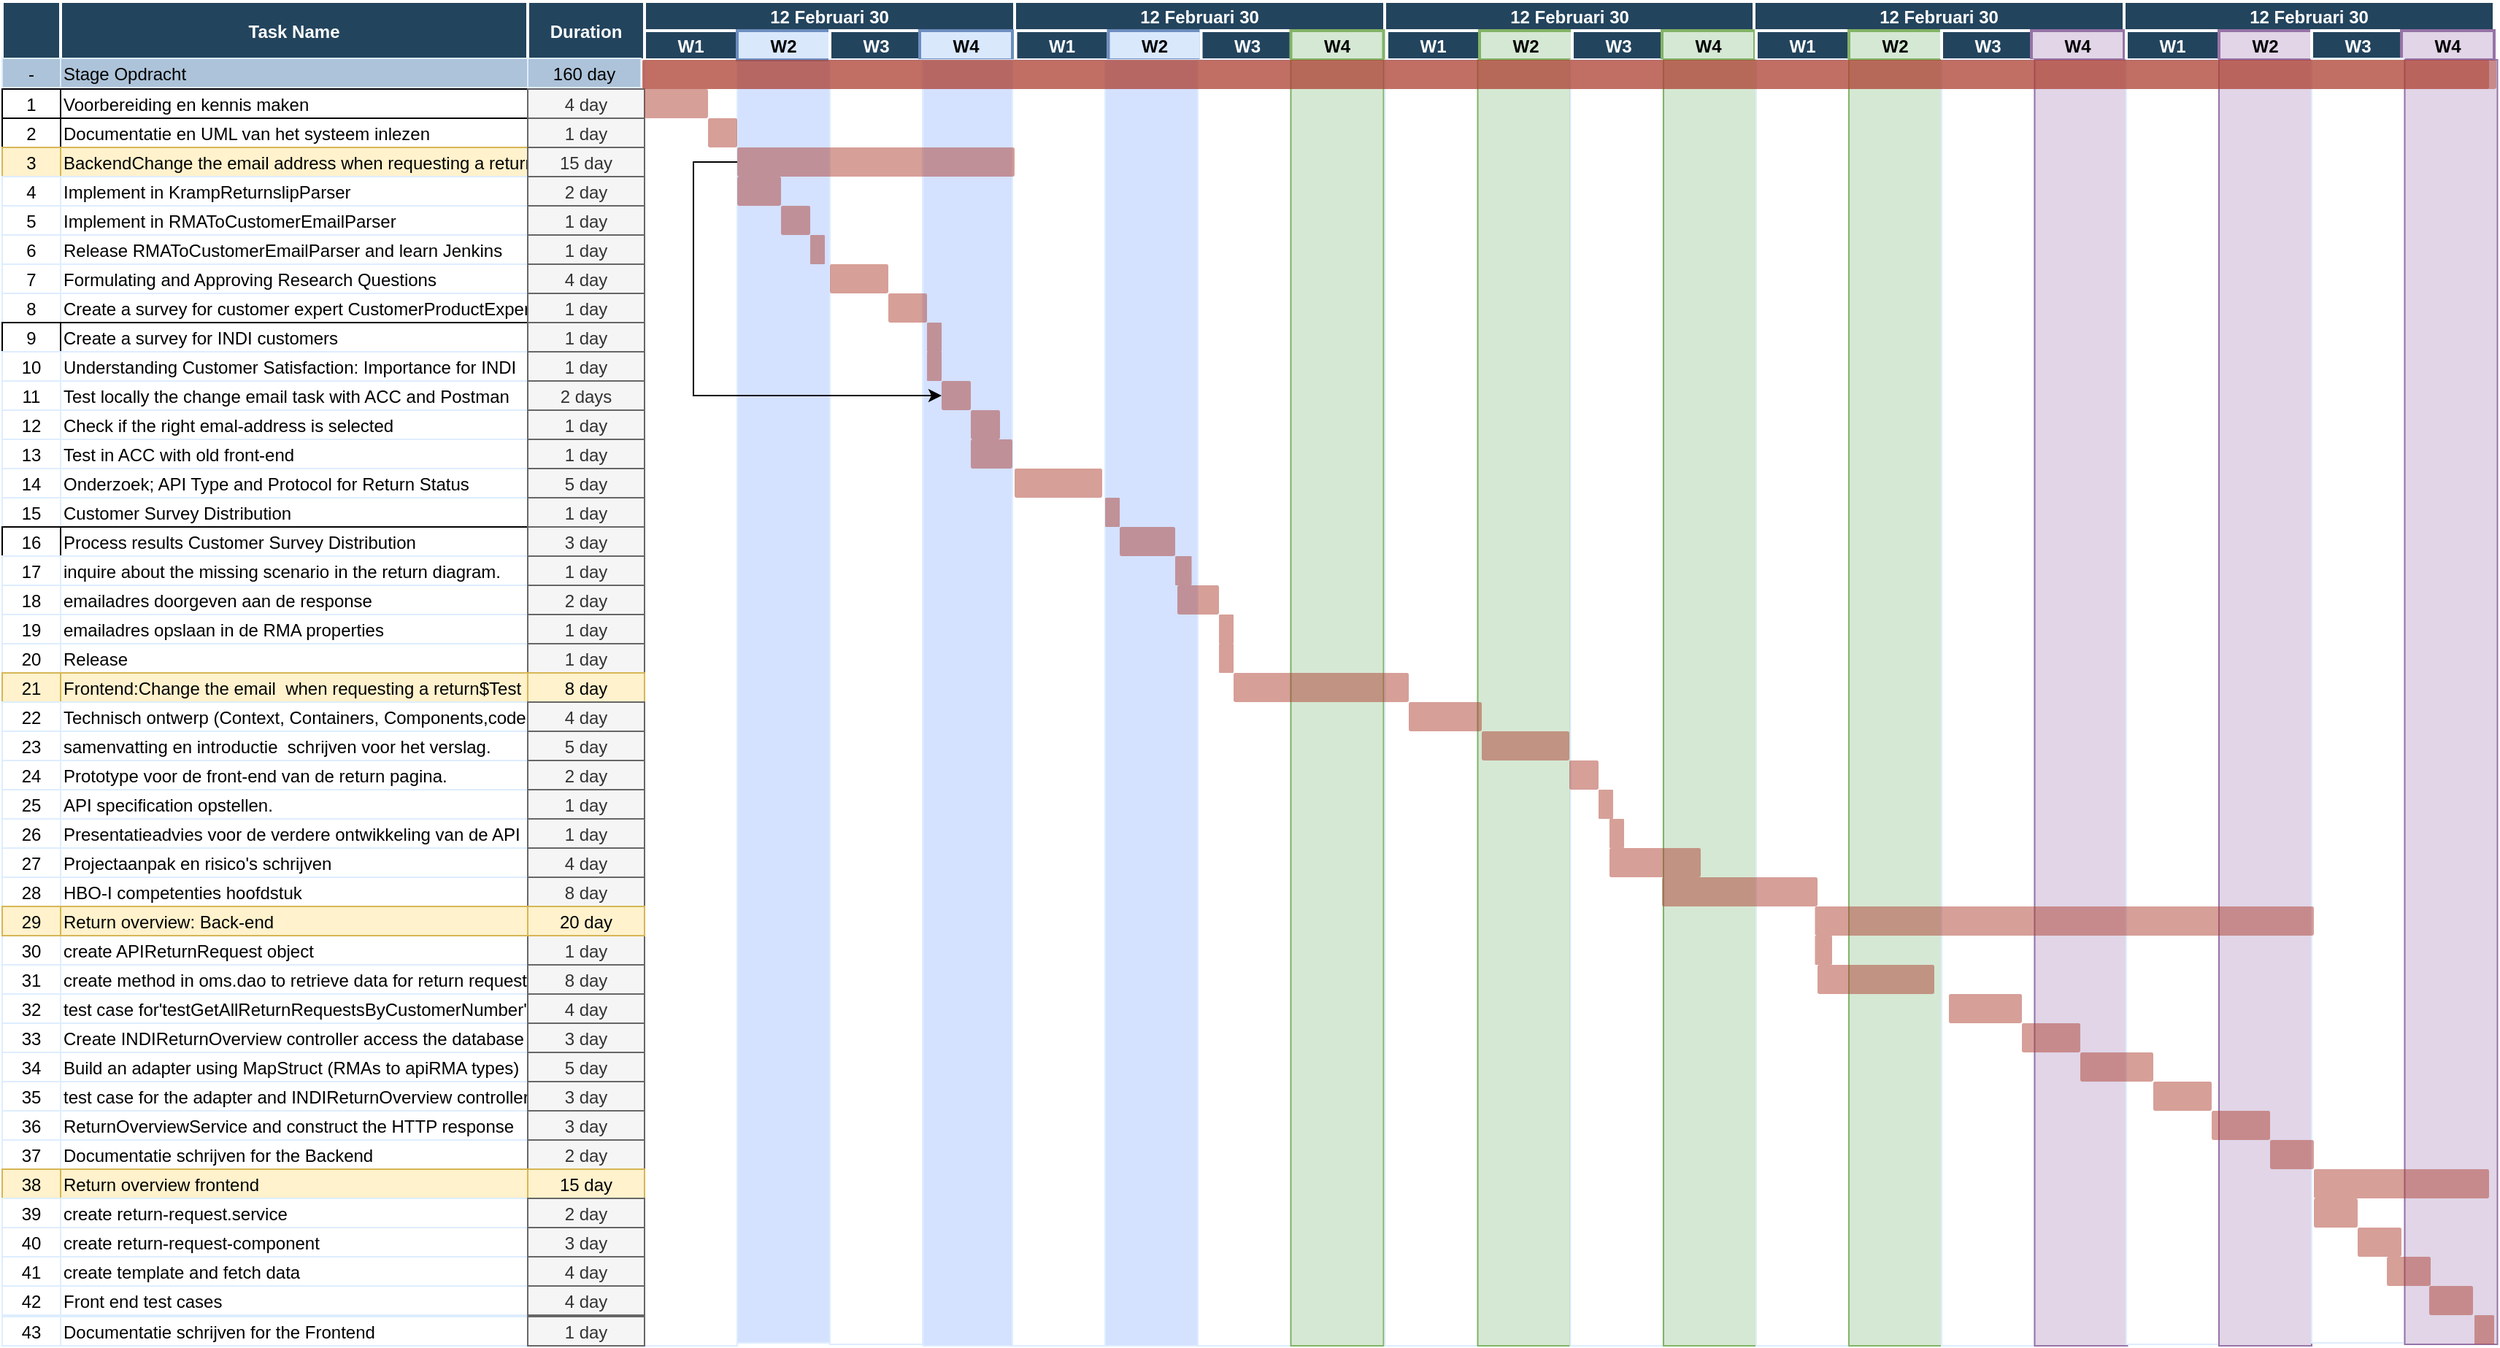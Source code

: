 <mxfile version="24.4.4" type="device">
  <diagram name="Page-1" id="8378b5f6-a2b2-b727-a746-972ab9d02e00">
    <mxGraphModel dx="1796" dy="735" grid="1" gridSize="10" guides="1" tooltips="1" connect="0" arrows="1" fold="1" page="1" pageScale="1.5" pageWidth="1169" pageHeight="827" background="none" math="0" shadow="0">
      <root>
        <mxCell id="0" />
        <mxCell id="1" parent="0" />
        <mxCell id="263" value="" style="shape=mxgraph.flowchart.process;fillColor=#AE4132;strokeColor=none;strokeWidth=2;opacity=50" parent="1" vertex="1">
          <mxGeometry x="546.5" y="420.0" width="80.0" height="20.0" as="geometry" />
        </mxCell>
        <mxCell id="wMrZU7lujdOBKqqqOWv5-326" value="" style="strokeColor=#DEEDFF" parent="1" vertex="1">
          <mxGeometry x="546.5" y="400" width="63.5" height="881" as="geometry" />
        </mxCell>
        <mxCell id="wMrZU7lujdOBKqqqOWv5-327" value="" style="strokeColor=#DEEDFF;fillColor=#D4E1FF" parent="1" vertex="1">
          <mxGeometry x="610" y="400" width="63.5" height="879" as="geometry" />
        </mxCell>
        <mxCell id="wMrZU7lujdOBKqqqOWv5-467" value="1" style="" parent="1" vertex="1">
          <mxGeometry x="106.5" y="420" width="40" height="20" as="geometry" />
        </mxCell>
        <mxCell id="wMrZU7lujdOBKqqqOWv5-468" value="Voorbereiding en kennis maken" style="align=left;" parent="1" vertex="1">
          <mxGeometry x="146.5" y="420" width="320" height="20" as="geometry" />
        </mxCell>
        <mxCell id="wMrZU7lujdOBKqqqOWv5-469" value="4 day" style="strokeColor=#666666;fillColor=#f5f5f5;fontColor=#333333;" parent="1" vertex="1">
          <mxGeometry x="466.5" y="420" width="80.0" height="20" as="geometry" />
        </mxCell>
        <mxCell id="wMrZU7lujdOBKqqqOWv5-470" value="2" style="" parent="1" vertex="1">
          <mxGeometry x="106.5" y="440.0" width="40" height="20" as="geometry" />
        </mxCell>
        <mxCell id="wMrZU7lujdOBKqqqOWv5-471" value="Documentatie en UML van het systeem inlezen" style="align=left;" parent="1" vertex="1">
          <mxGeometry x="146.5" y="440.0" width="320.0" height="20" as="geometry" />
        </mxCell>
        <mxCell id="wMrZU7lujdOBKqqqOWv5-472" value="1 day" style="fillColor=#f5f5f5;strokeColor=#666666;fontColor=#333333;" parent="1" vertex="1">
          <mxGeometry x="466.5" y="440.0" width="80.0" height="20" as="geometry" />
        </mxCell>
        <mxCell id="wMrZU7lujdOBKqqqOWv5-473" value="3" style="strokeColor=#d6b656;fillColor=#fff2cc;" parent="1" vertex="1">
          <mxGeometry x="106.5" y="460.0" width="40" height="20" as="geometry" />
        </mxCell>
        <mxCell id="wMrZU7lujdOBKqqqOWv5-474" value="BackendChange the email address when requesting a return" style="align=left;strokeColor=#d6b656;fillColor=#fff2cc;" parent="1" vertex="1">
          <mxGeometry x="146.5" y="460.0" width="320.0" height="20.0" as="geometry" />
        </mxCell>
        <mxCell id="wMrZU7lujdOBKqqqOWv5-475" value="15 day" style="strokeColor=#666666;fillColor=#f5f5f5;fontColor=#333333;" parent="1" vertex="1">
          <mxGeometry x="466.5" y="460.0" width="80.0" height="20" as="geometry" />
        </mxCell>
        <mxCell id="wMrZU7lujdOBKqqqOWv5-476" value="4" style="strokeColor=#DEEDFF" parent="1" vertex="1">
          <mxGeometry x="106.5" y="480.0" width="40" height="20" as="geometry" />
        </mxCell>
        <mxCell id="wMrZU7lujdOBKqqqOWv5-477" value="Implement in KrampReturnslipParser" style="align=left;strokeColor=#DEEDFF" parent="1" vertex="1">
          <mxGeometry x="146.5" y="480.0" width="320" height="20" as="geometry" />
        </mxCell>
        <mxCell id="wMrZU7lujdOBKqqqOWv5-478" value="2 day" style="strokeColor=#666666;fillColor=#f5f5f5;fontColor=#333333;" parent="1" vertex="1">
          <mxGeometry x="466.5" y="480.0" width="80.0" height="20" as="geometry" />
        </mxCell>
        <mxCell id="wMrZU7lujdOBKqqqOWv5-479" value="5" style="strokeColor=#DEEDFF" parent="1" vertex="1">
          <mxGeometry x="106.5" y="500.0" width="40" height="20" as="geometry" />
        </mxCell>
        <mxCell id="wMrZU7lujdOBKqqqOWv5-480" value="Implement in RMAToCustomerEmailParser" style="align=left;strokeColor=#DEEDFF" parent="1" vertex="1">
          <mxGeometry x="146.5" y="500.0" width="320.0" height="20" as="geometry" />
        </mxCell>
        <mxCell id="wMrZU7lujdOBKqqqOWv5-481" value="1 day" style="strokeColor=#666666;fillColor=#f5f5f5;fontColor=#333333;" parent="1" vertex="1">
          <mxGeometry x="466.5" y="500.0" width="80.0" height="20" as="geometry" />
        </mxCell>
        <mxCell id="wMrZU7lujdOBKqqqOWv5-482" value="6" style="strokeColor=#DEEDFF" parent="1" vertex="1">
          <mxGeometry x="106.5" y="520.0" width="40" height="20" as="geometry" />
        </mxCell>
        <mxCell id="wMrZU7lujdOBKqqqOWv5-483" value="Release RMAToCustomerEmailParser and learn Jenkins " style="align=left;strokeColor=#DEEDFF" parent="1" vertex="1">
          <mxGeometry x="146.5" y="520.0" width="320.0" height="20" as="geometry" />
        </mxCell>
        <mxCell id="wMrZU7lujdOBKqqqOWv5-484" value="1 day" style="strokeColor=#666666;fillColor=#f5f5f5;fontColor=#333333;" parent="1" vertex="1">
          <mxGeometry x="466.5" y="520.0" width="80.0" height="20" as="geometry" />
        </mxCell>
        <mxCell id="wMrZU7lujdOBKqqqOWv5-485" value="7" style="strokeColor=#DEEDFF" parent="1" vertex="1">
          <mxGeometry x="106.5" y="540.0" width="40" height="20" as="geometry" />
        </mxCell>
        <mxCell id="wMrZU7lujdOBKqqqOWv5-486" value="Formulating and Approving Research Questions" style="align=left;strokeColor=#DEEDFF" parent="1" vertex="1">
          <mxGeometry x="146.5" y="540.0" width="320.0" height="20" as="geometry" />
        </mxCell>
        <mxCell id="wMrZU7lujdOBKqqqOWv5-487" value="4 day" style="strokeColor=#666666;fillColor=#f5f5f5;fontColor=#333333;" parent="1" vertex="1">
          <mxGeometry x="466.5" y="540.0" width="80.0" height="20" as="geometry" />
        </mxCell>
        <mxCell id="wMrZU7lujdOBKqqqOWv5-488" value="8" style="strokeColor=#DEEDFF" parent="1" vertex="1">
          <mxGeometry x="106.5" y="560.0" width="40" height="20" as="geometry" />
        </mxCell>
        <mxCell id="wMrZU7lujdOBKqqqOWv5-489" value="Create a survey for customer expert CustomerProductExpert" style="align=left;strokeColor=#DEEDFF" parent="1" vertex="1">
          <mxGeometry x="146.5" y="560.0" width="320.0" height="20" as="geometry" />
        </mxCell>
        <mxCell id="wMrZU7lujdOBKqqqOWv5-490" value="1 day" style="strokeColor=#666666;fillColor=#f5f5f5;fontColor=#333333;" parent="1" vertex="1">
          <mxGeometry x="466.5" y="560.0" width="80.0" height="20" as="geometry" />
        </mxCell>
        <mxCell id="wMrZU7lujdOBKqqqOWv5-491" value="9" style="" parent="1" vertex="1">
          <mxGeometry x="106.5" y="580.0" width="40" height="20" as="geometry" />
        </mxCell>
        <mxCell id="wMrZU7lujdOBKqqqOWv5-492" value="Create a survey for INDI customers " style="align=left;" parent="1" vertex="1">
          <mxGeometry x="146.5" y="580.0" width="320.0" height="20.0" as="geometry" />
        </mxCell>
        <mxCell id="wMrZU7lujdOBKqqqOWv5-493" value="1 day" style="strokeColor=#666666;fillColor=#f5f5f5;fontColor=#333333;" parent="1" vertex="1">
          <mxGeometry x="466.5" y="580" width="80" height="20" as="geometry" />
        </mxCell>
        <mxCell id="wMrZU7lujdOBKqqqOWv5-494" value="10" style="strokeColor=#DEEDFF" parent="1" vertex="1">
          <mxGeometry x="106.5" y="600.0" width="40" height="20" as="geometry" />
        </mxCell>
        <mxCell id="wMrZU7lujdOBKqqqOWv5-495" value="Understanding Customer Satisfaction: Importance for INDI" style="align=left;strokeColor=#DEEDFF" parent="1" vertex="1">
          <mxGeometry x="146.5" y="600.0" width="320.0" height="20" as="geometry" />
        </mxCell>
        <mxCell id="wMrZU7lujdOBKqqqOWv5-496" value="1 day" style="strokeColor=#666666;fillColor=#f5f5f5;fontColor=#333333;" parent="1" vertex="1">
          <mxGeometry x="466.5" y="600.0" width="80.0" height="20" as="geometry" />
        </mxCell>
        <mxCell id="wMrZU7lujdOBKqqqOWv5-497" value="11" style="strokeColor=#DEEDFF" parent="1" vertex="1">
          <mxGeometry x="106.5" y="620.0" width="40" height="20" as="geometry" />
        </mxCell>
        <mxCell id="wMrZU7lujdOBKqqqOWv5-498" value="Test locally the change email task with ACC and Postman " style="align=left;strokeColor=#DEEDFF" parent="1" vertex="1">
          <mxGeometry x="146.5" y="620.0" width="320.0" height="20" as="geometry" />
        </mxCell>
        <mxCell id="wMrZU7lujdOBKqqqOWv5-499" value="2 days" style="strokeColor=#666666;fillColor=#f5f5f5;fontColor=#333333;" parent="1" vertex="1">
          <mxGeometry x="466.5" y="620.0" width="80.0" height="20" as="geometry" />
        </mxCell>
        <mxCell id="wMrZU7lujdOBKqqqOWv5-500" value="12" style="strokeColor=#DEEDFF" parent="1" vertex="1">
          <mxGeometry x="106.5" y="640.0" width="40" height="20" as="geometry" />
        </mxCell>
        <mxCell id="wMrZU7lujdOBKqqqOWv5-501" value="Check if the right emal-address is selected" style="align=left;strokeColor=#DEEDFF" parent="1" vertex="1">
          <mxGeometry x="146.5" y="640.0" width="320" height="20" as="geometry" />
        </mxCell>
        <mxCell id="wMrZU7lujdOBKqqqOWv5-502" value="1 day" style="strokeColor=#666666;fillColor=#f5f5f5;fontColor=#333333;" parent="1" vertex="1">
          <mxGeometry x="466.5" y="640.0" width="80.0" height="20" as="geometry" />
        </mxCell>
        <mxCell id="wMrZU7lujdOBKqqqOWv5-503" value="13" style="strokeColor=#DEEDFF" parent="1" vertex="1">
          <mxGeometry x="106.5" y="660.0" width="40" height="20" as="geometry" />
        </mxCell>
        <mxCell id="wMrZU7lujdOBKqqqOWv5-504" value="Test in ACC with old front-end" style="align=left;strokeColor=#DEEDFF" parent="1" vertex="1">
          <mxGeometry x="146.5" y="660.0" width="320" height="20" as="geometry" />
        </mxCell>
        <mxCell id="wMrZU7lujdOBKqqqOWv5-505" value="1 day" style="strokeColor=#666666;fillColor=#f5f5f5;fontColor=#333333;" parent="1" vertex="1">
          <mxGeometry x="466.5" y="660.0" width="80.0" height="20" as="geometry" />
        </mxCell>
        <mxCell id="wMrZU7lujdOBKqqqOWv5-506" value="14" style="strokeColor=#DEEDFF" parent="1" vertex="1">
          <mxGeometry x="106.5" y="680.0" width="40" height="20" as="geometry" />
        </mxCell>
        <mxCell id="wMrZU7lujdOBKqqqOWv5-507" value="Onderzoek; API Type and Protocol for Return Status " style="align=left;strokeColor=#DEEDFF" parent="1" vertex="1">
          <mxGeometry x="146.5" y="680.0" width="320.0" height="20" as="geometry" />
        </mxCell>
        <mxCell id="wMrZU7lujdOBKqqqOWv5-508" value="5 day" style="strokeColor=#666666;fillColor=#f5f5f5;fontColor=#333333;" parent="1" vertex="1">
          <mxGeometry x="466.5" y="680.0" width="80.0" height="20" as="geometry" />
        </mxCell>
        <mxCell id="wMrZU7lujdOBKqqqOWv5-509" value="15" style="strokeColor=#DEEDFF;fillColor=#FFFFFF" parent="1" vertex="1">
          <mxGeometry x="106.5" y="700.0" width="40" height="20" as="geometry" />
        </mxCell>
        <mxCell id="wMrZU7lujdOBKqqqOWv5-510" value="Customer Survey Distribution" style="align=left;strokeColor=#DEEDFF;fillColor=#FFFFFF" parent="1" vertex="1">
          <mxGeometry x="146.5" y="700.0" width="320.0" height="20" as="geometry" />
        </mxCell>
        <mxCell id="wMrZU7lujdOBKqqqOWv5-511" value="1 day" style="strokeColor=#666666;fillColor=#f5f5f5;fontColor=#333333;" parent="1" vertex="1">
          <mxGeometry x="466.5" y="700.0" width="80.0" height="20" as="geometry" />
        </mxCell>
        <mxCell id="wMrZU7lujdOBKqqqOWv5-512" value="16" style="" parent="1" vertex="1">
          <mxGeometry x="106.5" y="720.0" width="40" height="20" as="geometry" />
        </mxCell>
        <mxCell id="wMrZU7lujdOBKqqqOWv5-513" value="Process results Customer Survey Distribution" style="align=left;" parent="1" vertex="1">
          <mxGeometry x="146.5" y="720.0" width="320.0" height="20" as="geometry" />
        </mxCell>
        <mxCell id="wMrZU7lujdOBKqqqOWv5-514" value="3 day" style="strokeColor=#666666;fillColor=#f5f5f5;fontColor=#333333;" parent="1" vertex="1">
          <mxGeometry x="466.5" y="720.0" width="80.0" height="20" as="geometry" />
        </mxCell>
        <mxCell id="wMrZU7lujdOBKqqqOWv5-515" value="17" style="strokeColor=#DEEDFF" parent="1" vertex="1">
          <mxGeometry x="106.5" y="740.0" width="40" height="20" as="geometry" />
        </mxCell>
        <mxCell id="wMrZU7lujdOBKqqqOWv5-516" value="inquire about the missing scenario in the return diagram." style="align=left;strokeColor=#DEEDFF" parent="1" vertex="1">
          <mxGeometry x="146.5" y="740.0" width="320.0" height="20" as="geometry" />
        </mxCell>
        <mxCell id="wMrZU7lujdOBKqqqOWv5-517" value="1 day" style="strokeColor=#666666;fillColor=#f5f5f5;fontColor=#333333;" parent="1" vertex="1">
          <mxGeometry x="466.5" y="740.0" width="80.0" height="20" as="geometry" />
        </mxCell>
        <mxCell id="wMrZU7lujdOBKqqqOWv5-518" value="18" style="strokeColor=#DEEDFF" parent="1" vertex="1">
          <mxGeometry x="106.5" y="760.0" width="40" height="20" as="geometry" />
        </mxCell>
        <mxCell id="wMrZU7lujdOBKqqqOWv5-519" value="emailadres doorgeven aan de response" style="align=left;strokeColor=#DEEDFF" parent="1" vertex="1">
          <mxGeometry x="146.5" y="760.0" width="320.0" height="20" as="geometry" />
        </mxCell>
        <mxCell id="wMrZU7lujdOBKqqqOWv5-520" value="2 day" style="strokeColor=#666666;fillColor=#f5f5f5;fontColor=#333333;" parent="1" vertex="1">
          <mxGeometry x="466.5" y="760.0" width="80.0" height="20" as="geometry" />
        </mxCell>
        <mxCell id="wMrZU7lujdOBKqqqOWv5-521" value="19" style="strokeColor=#DEEDFF" parent="1" vertex="1">
          <mxGeometry x="106.5" y="780.0" width="40" height="20" as="geometry" />
        </mxCell>
        <mxCell id="wMrZU7lujdOBKqqqOWv5-522" value="emailadres opslaan in de RMA properties" style="align=left;strokeColor=#DEEDFF" parent="1" vertex="1">
          <mxGeometry x="146.5" y="780.0" width="320.0" height="20" as="geometry" />
        </mxCell>
        <mxCell id="wMrZU7lujdOBKqqqOWv5-523" value="1 day" style="strokeColor=#666666;fillColor=#f5f5f5;fontColor=#333333;" parent="1" vertex="1">
          <mxGeometry x="466.5" y="780.0" width="80.0" height="20" as="geometry" />
        </mxCell>
        <mxCell id="wMrZU7lujdOBKqqqOWv5-524" value="20" style="strokeColor=#DEEDFF" parent="1" vertex="1">
          <mxGeometry x="106.5" y="800.0" width="40" height="20" as="geometry" />
        </mxCell>
        <mxCell id="wMrZU7lujdOBKqqqOWv5-525" value="Release" style="align=left;strokeColor=#DEEDFF" parent="1" vertex="1">
          <mxGeometry x="146.5" y="800.0" width="320.0" height="20" as="geometry" />
        </mxCell>
        <mxCell id="wMrZU7lujdOBKqqqOWv5-526" value="1 day" style="strokeColor=#666666;fillColor=#f5f5f5;fontColor=#333333;" parent="1" vertex="1">
          <mxGeometry x="466.5" y="800.0" width="80.0" height="20" as="geometry" />
        </mxCell>
        <mxCell id="wMrZU7lujdOBKqqqOWv5-527" value="21" style="strokeColor=#d6b656;fillColor=#fff2cc;" parent="1" vertex="1">
          <mxGeometry x="106.5" y="820.0" width="40" height="20" as="geometry" />
        </mxCell>
        <mxCell id="wMrZU7lujdOBKqqqOWv5-528" value="Frontend:Change the email  when requesting a return$Test" style="align=left;strokeColor=#d6b656;fillColor=#fff2cc;" parent="1" vertex="1">
          <mxGeometry x="146.5" y="820.0" width="320.0" height="20" as="geometry" />
        </mxCell>
        <mxCell id="wMrZU7lujdOBKqqqOWv5-529" value="8 day" style="strokeColor=#d6b656;fillColor=#fff2cc;" parent="1" vertex="1">
          <mxGeometry x="466.5" y="820.0" width="80.0" height="20" as="geometry" />
        </mxCell>
        <mxCell id="wMrZU7lujdOBKqqqOWv5-530" value="22" style="strokeColor=#DEEDFF" parent="1" vertex="1">
          <mxGeometry x="106.5" y="840.0" width="40" height="20" as="geometry" />
        </mxCell>
        <mxCell id="wMrZU7lujdOBKqqqOWv5-531" value="Technisch ontwerp (Context, Containers, Components,code" style="align=left;strokeColor=#DEEDFF" parent="1" vertex="1">
          <mxGeometry x="146.5" y="840.0" width="320.0" height="20" as="geometry" />
        </mxCell>
        <mxCell id="wMrZU7lujdOBKqqqOWv5-532" value="4 day" style="strokeColor=#666666;fillColor=#f5f5f5;fontColor=#333333;" parent="1" vertex="1">
          <mxGeometry x="466.5" y="840.0" width="80.0" height="20" as="geometry" />
        </mxCell>
        <mxCell id="wMrZU7lujdOBKqqqOWv5-533" value="23" style="strokeColor=#DEEDFF" parent="1" vertex="1">
          <mxGeometry x="106.5" y="860.0" width="40" height="20" as="geometry" />
        </mxCell>
        <mxCell id="wMrZU7lujdOBKqqqOWv5-534" value="samenvatting en introductie  schrijven voor het verslag." style="align=left;strokeColor=#DEEDFF" parent="1" vertex="1">
          <mxGeometry x="146.5" y="860.0" width="320.0" height="20" as="geometry" />
        </mxCell>
        <mxCell id="wMrZU7lujdOBKqqqOWv5-535" value="5 day" style="strokeColor=#666666;fillColor=#f5f5f5;fontColor=#333333;" parent="1" vertex="1">
          <mxGeometry x="466.5" y="860.0" width="80.0" height="20" as="geometry" />
        </mxCell>
        <mxCell id="wMrZU7lujdOBKqqqOWv5-537" value="24" style="strokeColor=#DEEDFF" parent="1" vertex="1">
          <mxGeometry x="106.5" y="880.0" width="40" height="20" as="geometry" />
        </mxCell>
        <mxCell id="wMrZU7lujdOBKqqqOWv5-538" value="Prototype voor de front-end van de return pagina." style="align=left;strokeColor=#DEEDFF" parent="1" vertex="1">
          <mxGeometry x="146.5" y="880.0" width="320.0" height="20" as="geometry" />
        </mxCell>
        <mxCell id="wMrZU7lujdOBKqqqOWv5-539" value="2 day" style="strokeColor=#666666;fillColor=#f5f5f5;fontColor=#333333;" parent="1" vertex="1">
          <mxGeometry x="466.5" y="880.0" width="80.0" height="20" as="geometry" />
        </mxCell>
        <mxCell id="wMrZU7lujdOBKqqqOWv5-541" value="25" style="strokeColor=#DEEDFF" parent="1" vertex="1">
          <mxGeometry x="106.5" y="900.0" width="40" height="20" as="geometry" />
        </mxCell>
        <mxCell id="wMrZU7lujdOBKqqqOWv5-542" value="API specification opstellen." style="align=left;strokeColor=#DEEDFF" parent="1" vertex="1">
          <mxGeometry x="146.5" y="900.0" width="320.0" height="20" as="geometry" />
        </mxCell>
        <mxCell id="wMrZU7lujdOBKqqqOWv5-543" value="1 day" style="strokeColor=#666666;fillColor=#f5f5f5;fontColor=#333333;" parent="1" vertex="1">
          <mxGeometry x="466.5" y="900.0" width="80.0" height="20" as="geometry" />
        </mxCell>
        <mxCell id="wMrZU7lujdOBKqqqOWv5-545" value="26" style="strokeColor=#DEEDFF" parent="1" vertex="1">
          <mxGeometry x="106.5" y="920.0" width="40" height="20" as="geometry" />
        </mxCell>
        <mxCell id="wMrZU7lujdOBKqqqOWv5-546" value="Presentatieadvies voor de verdere ontwikkeling van de API" style="align=left;strokeColor=#DEEDFF" parent="1" vertex="1">
          <mxGeometry x="146.5" y="920.0" width="320.0" height="20" as="geometry" />
        </mxCell>
        <mxCell id="wMrZU7lujdOBKqqqOWv5-547" value="1 day" style="strokeColor=#666666;fillColor=#f5f5f5;fontColor=#333333;" parent="1" vertex="1">
          <mxGeometry x="466.5" y="920.0" width="80.0" height="20" as="geometry" />
        </mxCell>
        <mxCell id="wMrZU7lujdOBKqqqOWv5-549" value="Task Name" style="fillColor=#23445D;strokeColor=#FFFFFF;strokeWidth=2;fontColor=#FFFFFF;fontStyle=1" parent="1" vertex="1">
          <mxGeometry x="146.5" y="360" width="320" height="40" as="geometry" />
        </mxCell>
        <mxCell id="wMrZU7lujdOBKqqqOWv5-550" value="" style="fillColor=#23445D;strokeColor=#FFFFFF;strokeWidth=2;fontColor=#FFFFFF;fontStyle=1" parent="1" vertex="1">
          <mxGeometry x="106.5" y="360" width="40" height="40" as="geometry" />
        </mxCell>
        <mxCell id="wMrZU7lujdOBKqqqOWv5-551" value="Duration" style="fillColor=#23445D;strokeColor=#FFFFFF;strokeWidth=2;fontColor=#FFFFFF;fontStyle=1" parent="1" vertex="1">
          <mxGeometry x="466.5" y="360.0" width="80.0" height="40.0" as="geometry" />
        </mxCell>
        <mxCell id="wMrZU7lujdOBKqqqOWv5-553" value="" style="shape=mxgraph.flowchart.process;fillColor=#AE4132;strokeColor=none;strokeWidth=2;opacity=50" parent="1" vertex="1">
          <mxGeometry x="546.5" y="420" width="43.5" height="20" as="geometry" />
        </mxCell>
        <mxCell id="wMrZU7lujdOBKqqqOWv5-554" value="12 Februari 30" style="fillColor=#23445D;strokeColor=#FFFFFF;strokeWidth=2;fontColor=#FFFFFF;fontStyle=1" parent="1" vertex="1">
          <mxGeometry x="546.5" y="360" width="253.5" height="20" as="geometry" />
        </mxCell>
        <mxCell id="wMrZU7lujdOBKqqqOWv5-555" value="12 Februari 30" style="fillColor=#23445D;strokeColor=#FFFFFF;strokeWidth=2;fontColor=#FFFFFF;fontStyle=1" parent="1" vertex="1">
          <mxGeometry x="800" y="360" width="253.5" height="20" as="geometry" />
        </mxCell>
        <mxCell id="wMrZU7lujdOBKqqqOWv5-556" value="12 Februari 30" style="fillColor=#23445D;strokeColor=#FFFFFF;strokeWidth=2;fontColor=#FFFFFF;fontStyle=1" parent="1" vertex="1">
          <mxGeometry x="1053.5" y="360" width="253.5" height="20" as="geometry" />
        </mxCell>
        <mxCell id="wMrZU7lujdOBKqqqOWv5-557" value="12 Februari 30" style="fillColor=#23445D;strokeColor=#FFFFFF;strokeWidth=2;fontColor=#FFFFFF;fontStyle=1" parent="1" vertex="1">
          <mxGeometry x="1306.5" y="360" width="253.5" height="20" as="geometry" />
        </mxCell>
        <mxCell id="wMrZU7lujdOBKqqqOWv5-558" value="12 Februari 30" style="fillColor=#23445D;strokeColor=#FFFFFF;strokeWidth=2;fontColor=#FFFFFF;fontStyle=1" parent="1" vertex="1">
          <mxGeometry x="1560" y="360" width="253.5" height="20" as="geometry" />
        </mxCell>
        <mxCell id="wMrZU7lujdOBKqqqOWv5-559" value="W1" style="fillColor=#23445D;strokeColor=#FFFFFF;strokeWidth=2;fontColor=#FFFFFF;fontStyle=1" parent="1" vertex="1">
          <mxGeometry x="546.5" y="380" width="63.5" height="20" as="geometry" />
        </mxCell>
        <mxCell id="wMrZU7lujdOBKqqqOWv5-560" value="W2" style="fillColor=#dae8fc;strokeColor=#6c8ebf;strokeWidth=2;fontStyle=1" parent="1" vertex="1">
          <mxGeometry x="610" y="380" width="63.5" height="20" as="geometry" />
        </mxCell>
        <mxCell id="wMrZU7lujdOBKqqqOWv5-561" value="W3" style="fillColor=#23445D;strokeColor=#FFFFFF;strokeWidth=2;fontColor=#FFFFFF;fontStyle=1" parent="1" vertex="1">
          <mxGeometry x="673.5" y="380" width="63.5" height="20" as="geometry" />
        </mxCell>
        <mxCell id="wMrZU7lujdOBKqqqOWv5-562" value="W4" style="fillColor=#dae8fc;strokeColor=#6c8ebf;strokeWidth=2;fontStyle=1" parent="1" vertex="1">
          <mxGeometry x="735" y="380" width="63.5" height="20" as="geometry" />
        </mxCell>
        <mxCell id="wMrZU7lujdOBKqqqOWv5-563" value="W1" style="fillColor=#23445D;strokeColor=#FFFFFF;strokeWidth=2;fontColor=#FFFFFF;fontStyle=1" parent="1" vertex="1">
          <mxGeometry x="800.75" y="380" width="63.5" height="20" as="geometry" />
        </mxCell>
        <mxCell id="wMrZU7lujdOBKqqqOWv5-564" value="W2" style="fillColor=#dae8fc;strokeColor=#6c8ebf;strokeWidth=2;fontStyle=1" parent="1" vertex="1">
          <mxGeometry x="864.25" y="380" width="63.5" height="20" as="geometry" />
        </mxCell>
        <mxCell id="wMrZU7lujdOBKqqqOWv5-565" value="W3" style="fillColor=#23445D;strokeColor=#FFFFFF;strokeWidth=2;fontColor=#FFFFFF;fontStyle=1" parent="1" vertex="1">
          <mxGeometry x="927.75" y="380" width="63.5" height="20" as="geometry" />
        </mxCell>
        <mxCell id="wMrZU7lujdOBKqqqOWv5-566" value="W4" style="fillColor=#d5e8d4;strokeColor=#82b366;strokeWidth=2;fontStyle=1" parent="1" vertex="1">
          <mxGeometry x="989.25" y="380" width="63.5" height="20" as="geometry" />
        </mxCell>
        <mxCell id="wMrZU7lujdOBKqqqOWv5-567" value="W1" style="fillColor=#23445D;strokeColor=#FFFFFF;strokeWidth=2;fontColor=#FFFFFF;fontStyle=1" parent="1" vertex="1">
          <mxGeometry x="1055" y="380" width="63.5" height="20" as="geometry" />
        </mxCell>
        <mxCell id="wMrZU7lujdOBKqqqOWv5-568" value="W2" style="fillColor=#d5e8d4;strokeColor=#82b366;strokeWidth=2;fontStyle=1" parent="1" vertex="1">
          <mxGeometry x="1118.5" y="380" width="63.5" height="20" as="geometry" />
        </mxCell>
        <mxCell id="wMrZU7lujdOBKqqqOWv5-569" value="W3" style="fillColor=#23445D;strokeColor=#FFFFFF;strokeWidth=2;fontColor=#FFFFFF;fontStyle=1" parent="1" vertex="1">
          <mxGeometry x="1182" y="380" width="63.5" height="20" as="geometry" />
        </mxCell>
        <mxCell id="wMrZU7lujdOBKqqqOWv5-570" value="W4" style="fillColor=#d5e8d4;strokeColor=#82b366;strokeWidth=2;fontStyle=1" parent="1" vertex="1">
          <mxGeometry x="1243.5" y="380" width="63.5" height="20" as="geometry" />
        </mxCell>
        <mxCell id="wMrZU7lujdOBKqqqOWv5-571" value="W1" style="fillColor=#23445D;strokeColor=#FFFFFF;strokeWidth=2;fontColor=#FFFFFF;fontStyle=1" parent="1" vertex="1">
          <mxGeometry x="1308" y="380" width="63.5" height="20" as="geometry" />
        </mxCell>
        <mxCell id="wMrZU7lujdOBKqqqOWv5-572" value="W2" style="fillColor=#d5e8d4;strokeColor=#82b366;strokeWidth=2;fontStyle=1" parent="1" vertex="1">
          <mxGeometry x="1371.5" y="380" width="63.5" height="20" as="geometry" />
        </mxCell>
        <mxCell id="wMrZU7lujdOBKqqqOWv5-573" value="W3" style="fillColor=#23445D;strokeColor=#FFFFFF;strokeWidth=2;fontColor=#FFFFFF;fontStyle=1" parent="1" vertex="1">
          <mxGeometry x="1435" y="380" width="63.5" height="20" as="geometry" />
        </mxCell>
        <mxCell id="wMrZU7lujdOBKqqqOWv5-574" value="W4" style="fillColor=#e1d5e7;strokeColor=#9673a6;strokeWidth=2;fontStyle=1" parent="1" vertex="1">
          <mxGeometry x="1496.5" y="380" width="63.5" height="20" as="geometry" />
        </mxCell>
        <mxCell id="wMrZU7lujdOBKqqqOWv5-575" value="W1" style="fillColor=#23445D;strokeColor=#FFFFFF;strokeWidth=2;fontColor=#FFFFFF;fontStyle=1" parent="1" vertex="1">
          <mxGeometry x="1561.5" y="380" width="63.5" height="20" as="geometry" />
        </mxCell>
        <mxCell id="wMrZU7lujdOBKqqqOWv5-576" value="W2" style="strokeWidth=2;fontStyle=1;fillColor=#e1d5e7;strokeColor=#9673a6;" parent="1" vertex="1">
          <mxGeometry x="1625" y="380" width="63.5" height="20" as="geometry" />
        </mxCell>
        <mxCell id="wMrZU7lujdOBKqqqOWv5-577" value="W3" style="fillColor=#23445D;strokeColor=#FFFFFF;strokeWidth=2;fontColor=#FFFFFF;fontStyle=1" parent="1" vertex="1">
          <mxGeometry x="1688.5" y="380" width="63.5" height="20" as="geometry" />
        </mxCell>
        <mxCell id="wMrZU7lujdOBKqqqOWv5-578" value="W4" style="fillColor=#e1d5e7;strokeColor=#9673a6;strokeWidth=2;fontStyle=1" parent="1" vertex="1">
          <mxGeometry x="1750" y="380" width="63.5" height="20" as="geometry" />
        </mxCell>
        <mxCell id="wMrZU7lujdOBKqqqOWv5-579" value="" style="strokeColor=#DEEDFF" parent="1" vertex="1">
          <mxGeometry x="673.5" y="400" width="63.5" height="880" as="geometry" />
        </mxCell>
        <mxCell id="wMrZU7lujdOBKqqqOWv5-582" value="" style="strokeColor=#DEEDFF;fillColor=#D4E1FF" parent="1" vertex="1">
          <mxGeometry x="737.25" y="400" width="63.5" height="881" as="geometry" />
        </mxCell>
        <mxCell id="wMrZU7lujdOBKqqqOWv5-583" value="" style="strokeColor=#DEEDFF" parent="1" vertex="1">
          <mxGeometry x="798.5" y="400" width="63.5" height="881" as="geometry" />
        </mxCell>
        <mxCell id="wMrZU7lujdOBKqqqOWv5-584" value="" style="strokeColor=#DEEDFF;fillColor=#D4E1FF" parent="1" vertex="1">
          <mxGeometry x="862" y="400" width="63.5" height="881" as="geometry" />
        </mxCell>
        <mxCell id="wMrZU7lujdOBKqqqOWv5-585" value="" style="strokeColor=#DEEDFF" parent="1" vertex="1">
          <mxGeometry x="925.5" y="400" width="63.5" height="881" as="geometry" />
        </mxCell>
        <mxCell id="wMrZU7lujdOBKqqqOWv5-586" value="" style="strokeColor=#82b366;fillColor=#d5e8d4;" parent="1" vertex="1">
          <mxGeometry x="989.25" y="400" width="63.5" height="881" as="geometry" />
        </mxCell>
        <mxCell id="wMrZU7lujdOBKqqqOWv5-587" value="" style="strokeColor=#DEEDFF" parent="1" vertex="1">
          <mxGeometry x="1053.75" y="400" width="63.5" height="881" as="geometry" />
        </mxCell>
        <mxCell id="wMrZU7lujdOBKqqqOWv5-588" value="" style="strokeColor=#82b366;fillColor=#d5e8d4;" parent="1" vertex="1">
          <mxGeometry x="1117.25" y="400" width="63.5" height="881" as="geometry" />
        </mxCell>
        <mxCell id="wMrZU7lujdOBKqqqOWv5-589" value="" style="strokeColor=#DEEDFF" parent="1" vertex="1">
          <mxGeometry x="1180.75" y="400" width="63.5" height="881" as="geometry" />
        </mxCell>
        <mxCell id="wMrZU7lujdOBKqqqOWv5-590" value="" style="strokeColor=#82b366;fillColor=#d5e8d4;" parent="1" vertex="1">
          <mxGeometry x="1244.5" y="400" width="63.5" height="881" as="geometry" />
        </mxCell>
        <mxCell id="wMrZU7lujdOBKqqqOWv5-591" value="" style="strokeColor=#DEEDFF" parent="1" vertex="1">
          <mxGeometry x="1308" y="400" width="63.5" height="881" as="geometry" />
        </mxCell>
        <mxCell id="wMrZU7lujdOBKqqqOWv5-592" value="" style="strokeColor=#82b366;fillColor=#d5e8d4;" parent="1" vertex="1">
          <mxGeometry x="1371.5" y="400" width="63.5" height="881" as="geometry" />
        </mxCell>
        <mxCell id="wMrZU7lujdOBKqqqOWv5-593" value="" style="strokeColor=#DEEDFF" parent="1" vertex="1">
          <mxGeometry x="1435" y="400" width="63.5" height="881" as="geometry" />
        </mxCell>
        <mxCell id="wMrZU7lujdOBKqqqOWv5-594" value="" style="strokeColor=#9673a6;fillColor=#e1d5e7;" parent="1" vertex="1">
          <mxGeometry x="1498.75" y="400" width="63.5" height="881" as="geometry" />
        </mxCell>
        <mxCell id="wMrZU7lujdOBKqqqOWv5-595" value="" style="strokeColor=#DEEDFF" parent="1" vertex="1">
          <mxGeometry x="1561.5" y="400" width="63.5" height="880" as="geometry" />
        </mxCell>
        <mxCell id="wMrZU7lujdOBKqqqOWv5-596" value="" style="strokeColor=#9673a6;fillColor=#e1d5e7;" parent="1" vertex="1">
          <mxGeometry x="1625" y="400" width="63.5" height="881" as="geometry" />
        </mxCell>
        <mxCell id="wMrZU7lujdOBKqqqOWv5-597" value="" style="strokeColor=#DEEDFF" parent="1" vertex="1">
          <mxGeometry x="1688.5" y="399" width="63.5" height="880" as="geometry" />
        </mxCell>
        <mxCell id="wMrZU7lujdOBKqqqOWv5-598" value="" style="strokeColor=#9673a6;fillColor=#e1d5e7;" parent="1" vertex="1">
          <mxGeometry x="1752.25" y="400" width="63.5" height="880" as="geometry" />
        </mxCell>
        <mxCell id="wMrZU7lujdOBKqqqOWv5-601" value="" style="shape=mxgraph.flowchart.process;fillColor=#AE4132;strokeColor=none;strokeWidth=2;opacity=50" parent="1" vertex="1">
          <mxGeometry x="590" y="440" width="20" height="20" as="geometry" />
        </mxCell>
        <mxCell id="wMrZU7lujdOBKqqqOWv5-614" value="" style="edgeStyle=orthogonalEdgeStyle;rounded=0;orthogonalLoop=1;jettySize=auto;html=1;" parent="1" source="wMrZU7lujdOBKqqqOWv5-602" target="wMrZU7lujdOBKqqqOWv5-613" edge="1">
          <mxGeometry relative="1" as="geometry">
            <Array as="points">
              <mxPoint x="580" y="470" />
              <mxPoint x="580" y="630" />
            </Array>
          </mxGeometry>
        </mxCell>
        <mxCell id="wMrZU7lujdOBKqqqOWv5-602" value="" style="shape=mxgraph.flowchart.process;fillColor=#AE4132;strokeColor=none;strokeWidth=2;opacity=50" parent="1" vertex="1">
          <mxGeometry x="610" y="460" width="190" height="20" as="geometry" />
        </mxCell>
        <mxCell id="wMrZU7lujdOBKqqqOWv5-604" value="" style="shape=mxgraph.flowchart.process;fillColor=#AE4132;strokeColor=none;strokeWidth=2;opacity=50" parent="1" vertex="1">
          <mxGeometry x="610" y="480" width="30" height="20" as="geometry" />
        </mxCell>
        <mxCell id="wMrZU7lujdOBKqqqOWv5-605" value="" style="shape=mxgraph.flowchart.process;fillColor=#AE4132;strokeColor=none;strokeWidth=2;opacity=50" parent="1" vertex="1">
          <mxGeometry x="640" y="500" width="20" height="20" as="geometry" />
        </mxCell>
        <mxCell id="wMrZU7lujdOBKqqqOWv5-607" value="" style="shape=mxgraph.flowchart.process;fillColor=#AE4132;strokeColor=none;strokeWidth=2;opacity=50" parent="1" vertex="1">
          <mxGeometry x="660" y="520" width="10" height="20" as="geometry" />
        </mxCell>
        <mxCell id="wMrZU7lujdOBKqqqOWv5-608" value="" style="shape=mxgraph.flowchart.process;fillColor=#AE4132;strokeColor=none;strokeWidth=2;opacity=50" parent="1" vertex="1">
          <mxGeometry x="673.5" y="540" width="40" height="20" as="geometry" />
        </mxCell>
        <mxCell id="wMrZU7lujdOBKqqqOWv5-609" value="" style="shape=mxgraph.flowchart.process;fillColor=#AE4132;strokeColor=none;strokeWidth=2;opacity=50" parent="1" vertex="1">
          <mxGeometry x="713.5" y="560" width="26.5" height="20" as="geometry" />
        </mxCell>
        <mxCell id="wMrZU7lujdOBKqqqOWv5-610" value="" style="shape=mxgraph.flowchart.process;fillColor=#AE4132;strokeColor=none;strokeWidth=2;opacity=50" parent="1" vertex="1">
          <mxGeometry x="740" y="580" width="10" height="20" as="geometry" />
        </mxCell>
        <mxCell id="wMrZU7lujdOBKqqqOWv5-611" value="" style="shape=mxgraph.flowchart.process;fillColor=#AE4132;strokeColor=none;strokeWidth=2;opacity=50" parent="1" vertex="1">
          <mxGeometry x="740" y="600" width="10" height="20" as="geometry" />
        </mxCell>
        <mxCell id="wMrZU7lujdOBKqqqOWv5-613" value="" style="shape=mxgraph.flowchart.process;fillColor=#AE4132;strokeColor=none;strokeWidth=2;opacity=50" parent="1" vertex="1">
          <mxGeometry x="750" y="620" width="20" height="20" as="geometry" />
        </mxCell>
        <mxCell id="wMrZU7lujdOBKqqqOWv5-616" value="" style="shape=mxgraph.flowchart.process;fillColor=#AE4132;strokeColor=none;strokeWidth=2;opacity=50" parent="1" vertex="1">
          <mxGeometry x="770" y="640" width="20" height="20" as="geometry" />
        </mxCell>
        <mxCell id="wMrZU7lujdOBKqqqOWv5-617" value="" style="shape=mxgraph.flowchart.process;fillColor=#AE4132;strokeColor=none;strokeWidth=2;opacity=50" parent="1" vertex="1">
          <mxGeometry x="770" y="660" width="28.5" height="20" as="geometry" />
        </mxCell>
        <mxCell id="wMrZU7lujdOBKqqqOWv5-618" value="" style="shape=mxgraph.flowchart.process;fillColor=#AE4132;strokeColor=none;strokeWidth=2;opacity=50" parent="1" vertex="1">
          <mxGeometry x="800" y="680" width="60" height="20" as="geometry" />
        </mxCell>
        <mxCell id="wMrZU7lujdOBKqqqOWv5-620" value="" style="shape=mxgraph.flowchart.process;fillColor=#AE4132;strokeColor=none;strokeWidth=2;opacity=50" parent="1" vertex="1">
          <mxGeometry x="862" y="700" width="10" height="20" as="geometry" />
        </mxCell>
        <mxCell id="wMrZU7lujdOBKqqqOWv5-621" value="" style="shape=mxgraph.flowchart.process;fillColor=#AE4132;strokeColor=none;strokeWidth=2;opacity=50" parent="1" vertex="1">
          <mxGeometry x="872" y="720" width="38" height="20" as="geometry" />
        </mxCell>
        <mxCell id="wMrZU7lujdOBKqqqOWv5-622" value="" style="shape=mxgraph.flowchart.process;fillColor=#AE4132;strokeColor=none;strokeWidth=2;opacity=50" parent="1" vertex="1">
          <mxGeometry x="910" y="740" width="11.25" height="20" as="geometry" />
        </mxCell>
        <mxCell id="wMrZU7lujdOBKqqqOWv5-623" value="" style="shape=mxgraph.flowchart.process;fillColor=#AE4132;strokeColor=none;strokeWidth=2;opacity=50" parent="1" vertex="1">
          <mxGeometry x="911.5" y="760" width="28.5" height="20" as="geometry" />
        </mxCell>
        <mxCell id="wMrZU7lujdOBKqqqOWv5-624" value="" style="shape=mxgraph.flowchart.process;fillColor=#AE4132;strokeColor=none;strokeWidth=2;opacity=50" parent="1" vertex="1">
          <mxGeometry x="940" y="780" width="10" height="20" as="geometry" />
        </mxCell>
        <mxCell id="wMrZU7lujdOBKqqqOWv5-625" value="" style="shape=mxgraph.flowchart.process;fillColor=#AE4132;strokeColor=none;strokeWidth=2;opacity=50" parent="1" vertex="1">
          <mxGeometry x="940" y="800" width="10" height="20" as="geometry" />
        </mxCell>
        <mxCell id="wMrZU7lujdOBKqqqOWv5-626" value="27" style="strokeColor=#DEEDFF" parent="1" vertex="1">
          <mxGeometry x="106.5" y="940.0" width="40" height="20" as="geometry" />
        </mxCell>
        <mxCell id="wMrZU7lujdOBKqqqOWv5-627" value="Projectaanpak en risico&#39;s schrijven" style="align=left;strokeColor=#DEEDFF" parent="1" vertex="1">
          <mxGeometry x="146.5" y="940.0" width="320.0" height="20" as="geometry" />
        </mxCell>
        <mxCell id="wMrZU7lujdOBKqqqOWv5-628" value="4 day" style="strokeColor=#666666;fillColor=#f5f5f5;fontColor=#333333;" parent="1" vertex="1">
          <mxGeometry x="466.5" y="940.0" width="80.0" height="20" as="geometry" />
        </mxCell>
        <mxCell id="wMrZU7lujdOBKqqqOWv5-629" value="28" style="strokeColor=#DEEDFF" parent="1" vertex="1">
          <mxGeometry x="106.5" y="960.0" width="40" height="20" as="geometry" />
        </mxCell>
        <mxCell id="wMrZU7lujdOBKqqqOWv5-630" value="HBO-I competenties hoofdstuk " style="align=left;strokeColor=#DEEDFF" parent="1" vertex="1">
          <mxGeometry x="146.5" y="960.0" width="320.0" height="20" as="geometry" />
        </mxCell>
        <mxCell id="wMrZU7lujdOBKqqqOWv5-631" value="8 day" style="strokeColor=#666666;fillColor=#f5f5f5;fontColor=#333333;" parent="1" vertex="1">
          <mxGeometry x="466.5" y="960.0" width="80.0" height="20" as="geometry" />
        </mxCell>
        <mxCell id="wMrZU7lujdOBKqqqOWv5-632" value="30" style="strokeColor=#DEEDFF" parent="1" vertex="1">
          <mxGeometry x="106.5" y="1000.0" width="40" height="20" as="geometry" />
        </mxCell>
        <mxCell id="wMrZU7lujdOBKqqqOWv5-633" value="create APIReturnRequest object" style="align=left;strokeColor=#DEEDFF" parent="1" vertex="1">
          <mxGeometry x="146.5" y="1000.0" width="320.0" height="20" as="geometry" />
        </mxCell>
        <mxCell id="wMrZU7lujdOBKqqqOWv5-634" value="1 day" style="strokeColor=#666666;fillColor=#f5f5f5;fontColor=#333333;" parent="1" vertex="1">
          <mxGeometry x="466.5" y="1000.0" width="80.0" height="20" as="geometry" />
        </mxCell>
        <mxCell id="wMrZU7lujdOBKqqqOWv5-635" value="31" style="strokeColor=#DEEDFF" parent="1" vertex="1">
          <mxGeometry x="106.5" y="1020.0" width="40" height="20" as="geometry" />
        </mxCell>
        <mxCell id="wMrZU7lujdOBKqqqOWv5-636" value="create method in oms.dao to retrieve data for return request." style="align=left;strokeColor=#DEEDFF" parent="1" vertex="1">
          <mxGeometry x="146.5" y="1020.0" width="320.0" height="20" as="geometry" />
        </mxCell>
        <mxCell id="wMrZU7lujdOBKqqqOWv5-637" value="8 day" style="strokeColor=#666666;fillColor=#f5f5f5;fontColor=#333333;" parent="1" vertex="1">
          <mxGeometry x="466.5" y="1020.0" width="80.0" height="20" as="geometry" />
        </mxCell>
        <mxCell id="wMrZU7lujdOBKqqqOWv5-638" value="32" style="strokeColor=#DEEDFF" parent="1" vertex="1">
          <mxGeometry x="106.5" y="1040.0" width="40" height="20" as="geometry" />
        </mxCell>
        <mxCell id="wMrZU7lujdOBKqqqOWv5-639" value="test case for&#39;testGetAllReturnRequestsByCustomerNumber&#39; " style="align=left;strokeColor=#DEEDFF" parent="1" vertex="1">
          <mxGeometry x="146.5" y="1040.0" width="320.0" height="20" as="geometry" />
        </mxCell>
        <mxCell id="wMrZU7lujdOBKqqqOWv5-640" value="4 day" style="strokeColor=#666666;fillColor=#f5f5f5;fontColor=#333333;" parent="1" vertex="1">
          <mxGeometry x="466.5" y="1040.0" width="80.0" height="20" as="geometry" />
        </mxCell>
        <mxCell id="wMrZU7lujdOBKqqqOWv5-644" value="33" style="strokeColor=#DEEDFF" parent="1" vertex="1">
          <mxGeometry x="106.5" y="1060.0" width="40" height="20" as="geometry" />
        </mxCell>
        <mxCell id="wMrZU7lujdOBKqqqOWv5-645" value="Create INDIReturnOverview controller access the database" style="align=left;strokeColor=#DEEDFF" parent="1" vertex="1">
          <mxGeometry x="146.5" y="1060" width="320" height="20" as="geometry" />
        </mxCell>
        <mxCell id="wMrZU7lujdOBKqqqOWv5-646" value="3 day" style="strokeColor=#666666;fillColor=#f5f5f5;fontColor=#333333;" parent="1" vertex="1">
          <mxGeometry x="466.5" y="1060.0" width="80.0" height="20" as="geometry" />
        </mxCell>
        <mxCell id="wMrZU7lujdOBKqqqOWv5-647" value="34" style="strokeColor=#DEEDFF" parent="1" vertex="1">
          <mxGeometry x="106.5" y="1080.0" width="40" height="20" as="geometry" />
        </mxCell>
        <mxCell id="wMrZU7lujdOBKqqqOWv5-648" value="Build an adapter using MapStruct (RMAs to apiRMA types)" style="align=left;strokeColor=#DEEDFF" parent="1" vertex="1">
          <mxGeometry x="146.5" y="1080.0" width="320.0" height="20" as="geometry" />
        </mxCell>
        <mxCell id="wMrZU7lujdOBKqqqOWv5-649" value="5 day" style="strokeColor=#666666;fillColor=#f5f5f5;fontColor=#333333;" parent="1" vertex="1">
          <mxGeometry x="466.5" y="1080.0" width="80.0" height="20" as="geometry" />
        </mxCell>
        <mxCell id="wMrZU7lujdOBKqqqOWv5-650" value="35" style="strokeColor=#DEEDFF" parent="1" vertex="1">
          <mxGeometry x="106.5" y="1100.0" width="40" height="20" as="geometry" />
        </mxCell>
        <mxCell id="wMrZU7lujdOBKqqqOWv5-651" value="test case for the adapter and INDIReturnOverview controller." style="align=left;strokeColor=#DEEDFF" parent="1" vertex="1">
          <mxGeometry x="146.5" y="1100.0" width="320.0" height="20" as="geometry" />
        </mxCell>
        <mxCell id="wMrZU7lujdOBKqqqOWv5-652" value="3 day" style="strokeColor=#666666;fillColor=#f5f5f5;fontColor=#333333;" parent="1" vertex="1">
          <mxGeometry x="466.5" y="1100.0" width="80.0" height="20" as="geometry" />
        </mxCell>
        <mxCell id="wMrZU7lujdOBKqqqOWv5-653" value="36" style="strokeColor=#DEEDFF" parent="1" vertex="1">
          <mxGeometry x="106.5" y="1120.0" width="40" height="20" as="geometry" />
        </mxCell>
        <mxCell id="wMrZU7lujdOBKqqqOWv5-654" value="ReturnOverviewService and construct the HTTP response" style="align=left;strokeColor=#DEEDFF" parent="1" vertex="1">
          <mxGeometry x="146.5" y="1120.0" width="320.0" height="20" as="geometry" />
        </mxCell>
        <mxCell id="wMrZU7lujdOBKqqqOWv5-655" value="3 day" style="strokeColor=#666666;fillColor=#f5f5f5;fontColor=#333333;" parent="1" vertex="1">
          <mxGeometry x="466.5" y="1120.0" width="80.0" height="20" as="geometry" />
        </mxCell>
        <mxCell id="wMrZU7lujdOBKqqqOWv5-656" value="37" style="strokeColor=#DEEDFF" parent="1" vertex="1">
          <mxGeometry x="106.5" y="1140.0" width="40" height="20" as="geometry" />
        </mxCell>
        <mxCell id="wMrZU7lujdOBKqqqOWv5-657" value="Documentatie schrijven for the Backend " style="align=left;strokeColor=#DEEDFF" parent="1" vertex="1">
          <mxGeometry x="146.5" y="1140.0" width="320.0" height="20" as="geometry" />
        </mxCell>
        <mxCell id="wMrZU7lujdOBKqqqOWv5-658" value="2 day" style="strokeColor=#666666;fillColor=#f5f5f5;fontColor=#333333;" parent="1" vertex="1">
          <mxGeometry x="466.5" y="1140.0" width="80.0" height="20" as="geometry" />
        </mxCell>
        <mxCell id="wMrZU7lujdOBKqqqOWv5-659" value="" style="shape=mxgraph.flowchart.process;fillColor=#AE4132;strokeColor=none;strokeWidth=2;opacity=50" parent="1" vertex="1">
          <mxGeometry x="950" y="820" width="120" height="20" as="geometry" />
        </mxCell>
        <mxCell id="wMrZU7lujdOBKqqqOWv5-660" value="" style="shape=mxgraph.flowchart.process;fillColor=#AE4132;strokeColor=none;strokeWidth=2;opacity=50" parent="1" vertex="1">
          <mxGeometry x="1070" y="840" width="50" height="20" as="geometry" />
        </mxCell>
        <mxCell id="wMrZU7lujdOBKqqqOWv5-661" value="" style="shape=mxgraph.flowchart.process;fillColor=#AE4132;strokeColor=none;strokeWidth=2;opacity=50" parent="1" vertex="1">
          <mxGeometry x="1120" y="860" width="60" height="20" as="geometry" />
        </mxCell>
        <mxCell id="wMrZU7lujdOBKqqqOWv5-662" value="" style="shape=mxgraph.flowchart.process;fillColor=#AE4132;strokeColor=none;strokeWidth=2;opacity=50" parent="1" vertex="1">
          <mxGeometry x="1180" y="880" width="20" height="20" as="geometry" />
        </mxCell>
        <mxCell id="wMrZU7lujdOBKqqqOWv5-663" value="" style="shape=mxgraph.flowchart.process;fillColor=#AE4132;strokeColor=none;strokeWidth=2;opacity=50" parent="1" vertex="1">
          <mxGeometry x="1200" y="900" width="10" height="20" as="geometry" />
        </mxCell>
        <mxCell id="wMrZU7lujdOBKqqqOWv5-664" value="38" style="strokeColor=#d6b656;fillColor=#fff2cc;" parent="1" vertex="1">
          <mxGeometry x="106.5" y="1160.0" width="40" height="20" as="geometry" />
        </mxCell>
        <mxCell id="wMrZU7lujdOBKqqqOWv5-665" value="Return overview frontend " style="align=left;strokeColor=#d6b656;fillColor=#fff2cc;" parent="1" vertex="1">
          <mxGeometry x="146.5" y="1160.0" width="320.0" height="20" as="geometry" />
        </mxCell>
        <mxCell id="wMrZU7lujdOBKqqqOWv5-666" value="15 day" style="strokeColor=#d6b656;fillColor=#fff2cc;" parent="1" vertex="1">
          <mxGeometry x="466.5" y="1160.0" width="80.0" height="20" as="geometry" />
        </mxCell>
        <mxCell id="wMrZU7lujdOBKqqqOWv5-667" value="39" style="strokeColor=#DEEDFF" parent="1" vertex="1">
          <mxGeometry x="106.5" y="1180.0" width="40" height="20" as="geometry" />
        </mxCell>
        <mxCell id="wMrZU7lujdOBKqqqOWv5-668" value="create return-request.service" style="align=left;strokeColor=#DEEDFF" parent="1" vertex="1">
          <mxGeometry x="146.5" y="1180.0" width="320.0" height="20" as="geometry" />
        </mxCell>
        <mxCell id="wMrZU7lujdOBKqqqOWv5-669" value="2 day" style="strokeColor=#666666;fillColor=#f5f5f5;fontColor=#333333;" parent="1" vertex="1">
          <mxGeometry x="466.5" y="1180.0" width="80.0" height="20" as="geometry" />
        </mxCell>
        <mxCell id="wMrZU7lujdOBKqqqOWv5-670" value="40" style="strokeColor=#DEEDFF" parent="1" vertex="1">
          <mxGeometry x="106.5" y="1200.0" width="40" height="20" as="geometry" />
        </mxCell>
        <mxCell id="wMrZU7lujdOBKqqqOWv5-671" value="create return-request-component" style="align=left;strokeColor=#DEEDFF" parent="1" vertex="1">
          <mxGeometry x="146.5" y="1200.0" width="320.0" height="20" as="geometry" />
        </mxCell>
        <mxCell id="wMrZU7lujdOBKqqqOWv5-672" value="3 day" style="strokeColor=#666666;fillColor=#f5f5f5;fontColor=#333333;" parent="1" vertex="1">
          <mxGeometry x="466.5" y="1200.0" width="80.0" height="20" as="geometry" />
        </mxCell>
        <mxCell id="wMrZU7lujdOBKqqqOWv5-673" value="41" style="strokeColor=#DEEDFF" parent="1" vertex="1">
          <mxGeometry x="106.5" y="1220.0" width="40" height="20" as="geometry" />
        </mxCell>
        <mxCell id="wMrZU7lujdOBKqqqOWv5-674" value="create template and fetch data" style="align=left;strokeColor=#DEEDFF" parent="1" vertex="1">
          <mxGeometry x="146.5" y="1220.0" width="320.0" height="20" as="geometry" />
        </mxCell>
        <mxCell id="wMrZU7lujdOBKqqqOWv5-675" value="4 day" style="strokeColor=#666666;fillColor=#f5f5f5;fontColor=#333333;" parent="1" vertex="1">
          <mxGeometry x="466.5" y="1220.0" width="80.0" height="20" as="geometry" />
        </mxCell>
        <mxCell id="wMrZU7lujdOBKqqqOWv5-676" value="42" style="strokeColor=#DEEDFF" parent="1" vertex="1">
          <mxGeometry x="106.5" y="1240.0" width="40" height="20" as="geometry" />
        </mxCell>
        <mxCell id="wMrZU7lujdOBKqqqOWv5-677" value="Front end test cases " style="align=left;strokeColor=#DEEDFF" parent="1" vertex="1">
          <mxGeometry x="146.5" y="1240.0" width="320.0" height="20" as="geometry" />
        </mxCell>
        <mxCell id="wMrZU7lujdOBKqqqOWv5-678" value="4 day" style="strokeColor=#666666;fillColor=#f5f5f5;fontColor=#333333;" parent="1" vertex="1">
          <mxGeometry x="466.5" y="1240.0" width="80.0" height="20" as="geometry" />
        </mxCell>
        <mxCell id="wMrZU7lujdOBKqqqOWv5-679" value="" style="shape=mxgraph.flowchart.process;fillColor=#AE4132;strokeColor=none;strokeWidth=2;opacity=50" parent="1" vertex="1">
          <mxGeometry x="1207.5" y="920" width="10" height="20" as="geometry" />
        </mxCell>
        <mxCell id="wMrZU7lujdOBKqqqOWv5-680" value="" style="shape=mxgraph.flowchart.process;fillColor=#AE4132;strokeColor=none;strokeWidth=2;opacity=50" parent="1" vertex="1">
          <mxGeometry x="1207.5" y="940" width="62.5" height="20" as="geometry" />
        </mxCell>
        <mxCell id="wMrZU7lujdOBKqqqOWv5-681" value="" style="shape=mxgraph.flowchart.process;fillColor=#AE4132;strokeColor=none;strokeWidth=2;opacity=50" parent="1" vertex="1">
          <mxGeometry x="1243.5" y="960" width="106.5" height="20" as="geometry" />
        </mxCell>
        <mxCell id="wMrZU7lujdOBKqqqOWv5-682" value="" style="shape=mxgraph.flowchart.process;fillColor=#AE4132;strokeColor=none;strokeWidth=2;opacity=50" parent="1" vertex="1">
          <mxGeometry x="1348.25" y="1000" width="11.75" height="20" as="geometry" />
        </mxCell>
        <mxCell id="wMrZU7lujdOBKqqqOWv5-683" value="" style="shape=mxgraph.flowchart.process;fillColor=#AE4132;strokeColor=none;strokeWidth=2;opacity=50" parent="1" vertex="1">
          <mxGeometry x="1350" y="1020" width="80" height="20" as="geometry" />
        </mxCell>
        <mxCell id="wMrZU7lujdOBKqqqOWv5-684" value="" style="shape=mxgraph.flowchart.process;fillColor=#AE4132;strokeColor=none;strokeWidth=2;opacity=50" parent="1" vertex="1">
          <mxGeometry x="1440" y="1040" width="50" height="20" as="geometry" />
        </mxCell>
        <mxCell id="wMrZU7lujdOBKqqqOWv5-685" value="" style="shape=mxgraph.flowchart.process;fillColor=#AE4132;strokeColor=none;strokeWidth=2;opacity=50" parent="1" vertex="1">
          <mxGeometry x="1490" y="1060" width="40" height="20" as="geometry" />
        </mxCell>
        <mxCell id="wMrZU7lujdOBKqqqOWv5-686" value="" style="shape=mxgraph.flowchart.process;fillColor=#AE4132;strokeColor=none;strokeWidth=2;opacity=50" parent="1" vertex="1">
          <mxGeometry x="1530" y="1080" width="50" height="20" as="geometry" />
        </mxCell>
        <mxCell id="wMrZU7lujdOBKqqqOWv5-687" value="" style="shape=mxgraph.flowchart.process;fillColor=#AE4132;strokeColor=none;strokeWidth=2;opacity=50" parent="1" vertex="1">
          <mxGeometry x="1580" y="1100" width="40" height="20" as="geometry" />
        </mxCell>
        <mxCell id="wMrZU7lujdOBKqqqOWv5-689" value="" style="shape=mxgraph.flowchart.process;fillColor=#AE4132;strokeColor=none;strokeWidth=2;opacity=50" parent="1" vertex="1">
          <mxGeometry x="1620" y="1120" width="40" height="20" as="geometry" />
        </mxCell>
        <mxCell id="wMrZU7lujdOBKqqqOWv5-690" value="" style="shape=mxgraph.flowchart.process;fillColor=#AE4132;strokeColor=none;strokeWidth=2;opacity=50" parent="1" vertex="1">
          <mxGeometry x="1660" y="1140" width="30" height="20" as="geometry" />
        </mxCell>
        <mxCell id="wMrZU7lujdOBKqqqOWv5-692" value="" style="shape=mxgraph.flowchart.process;fillColor=#AE4132;strokeColor=none;strokeWidth=2;opacity=50" parent="1" vertex="1">
          <mxGeometry x="1690" y="1160" width="120" height="20" as="geometry" />
        </mxCell>
        <mxCell id="wMrZU7lujdOBKqqqOWv5-693" value="43" style="strokeColor=#DEEDFF" parent="1" vertex="1">
          <mxGeometry x="106.5" y="1261.0" width="40" height="20" as="geometry" />
        </mxCell>
        <mxCell id="wMrZU7lujdOBKqqqOWv5-694" value="Documentatie schrijven for the Frontend" style="align=left;strokeColor=#DEEDFF" parent="1" vertex="1">
          <mxGeometry x="146.5" y="1261.0" width="320.0" height="20" as="geometry" />
        </mxCell>
        <mxCell id="wMrZU7lujdOBKqqqOWv5-695" value="1 day" style="strokeColor=#666666;fillColor=#f5f5f5;fontColor=#333333;" parent="1" vertex="1">
          <mxGeometry x="466.5" y="1261.0" width="80.0" height="20" as="geometry" />
        </mxCell>
        <mxCell id="wMrZU7lujdOBKqqqOWv5-696" value="" style="shape=mxgraph.flowchart.process;fillColor=#AE4132;strokeColor=none;strokeWidth=2;opacity=50" parent="1" vertex="1">
          <mxGeometry x="1690" y="1180" width="30" height="20" as="geometry" />
        </mxCell>
        <mxCell id="wMrZU7lujdOBKqqqOWv5-697" value="" style="shape=mxgraph.flowchart.process;fillColor=#AE4132;strokeColor=none;strokeWidth=2;opacity=50" parent="1" vertex="1">
          <mxGeometry x="1800" y="1260" width="13.5" height="20" as="geometry" />
        </mxCell>
        <mxCell id="wMrZU7lujdOBKqqqOWv5-698" value="" style="shape=mxgraph.flowchart.process;fillColor=#AE4132;strokeColor=none;strokeWidth=2;opacity=50" parent="1" vertex="1">
          <mxGeometry x="1720" y="1200" width="30" height="20" as="geometry" />
        </mxCell>
        <mxCell id="wMrZU7lujdOBKqqqOWv5-699" value="" style="shape=mxgraph.flowchart.process;fillColor=#AE4132;strokeColor=none;strokeWidth=2;opacity=50" parent="1" vertex="1">
          <mxGeometry x="1740" y="1220" width="30" height="20" as="geometry" />
        </mxCell>
        <mxCell id="wMrZU7lujdOBKqqqOWv5-700" value="" style="shape=mxgraph.flowchart.process;fillColor=#AE4132;strokeColor=none;strokeWidth=2;opacity=50" parent="1" vertex="1">
          <mxGeometry x="1769" y="1240" width="30" height="20" as="geometry" />
        </mxCell>
        <mxCell id="wMrZU7lujdOBKqqqOWv5-709" value="29" style="strokeColor=#d6b656;fillColor=#fff2cc;" parent="1" vertex="1">
          <mxGeometry x="106.5" y="980.0" width="40" height="20" as="geometry" />
        </mxCell>
        <mxCell id="wMrZU7lujdOBKqqqOWv5-710" value="Return overview: Back-end" style="align=left;strokeColor=#d6b656;fillColor=#fff2cc;" parent="1" vertex="1">
          <mxGeometry x="146.5" y="980.0" width="320.0" height="20" as="geometry" />
        </mxCell>
        <mxCell id="wMrZU7lujdOBKqqqOWv5-711" value="20 day" style="strokeColor=#d6b656;fillColor=#fff2cc;" parent="1" vertex="1">
          <mxGeometry x="466.5" y="980.0" width="80.0" height="20" as="geometry" />
        </mxCell>
        <mxCell id="wMrZU7lujdOBKqqqOWv5-712" value="" style="shape=mxgraph.flowchart.process;fillColor=#AE4132;strokeColor=none;strokeWidth=2;opacity=50" parent="1" vertex="1">
          <mxGeometry x="1348.25" y="980" width="341.75" height="20" as="geometry" />
        </mxCell>
        <mxCell id="pzt4W12OT5dkYtzaSRnR-265" value="" style="shape=mxgraph.flowchart.process;fillColor=#AE4132;strokeColor=none;strokeWidth=2;opacity=50" vertex="1" parent="1">
          <mxGeometry x="545" y="400" width="1265" height="20" as="geometry" />
        </mxCell>
        <mxCell id="pzt4W12OT5dkYtzaSRnR-266" value="-" style="strokeColor=#DEEDFF;fillColor=#ADC3D9" vertex="1" parent="1">
          <mxGeometry x="106.5" y="399" width="40" height="20" as="geometry" />
        </mxCell>
        <mxCell id="pzt4W12OT5dkYtzaSRnR-267" value="Stage Opdracht" style="align=left;strokeColor=#DEEDFF;fillColor=#ADC3D9" vertex="1" parent="1">
          <mxGeometry x="146.5" y="399" width="320" height="20" as="geometry" />
        </mxCell>
        <mxCell id="pzt4W12OT5dkYtzaSRnR-270" value="" style="shape=mxgraph.flowchart.process;fillColor=#AE4132;strokeColor=none;strokeWidth=2;opacity=50" vertex="1" parent="1">
          <mxGeometry x="545" y="400" width="1270" height="20" as="geometry" />
        </mxCell>
        <mxCell id="pzt4W12OT5dkYtzaSRnR-273" value="160 day" style="align=center;strokeColor=#DEEDFF;fillColor=#ADC3D9" vertex="1" parent="1">
          <mxGeometry x="466.5" y="399" width="77.5" height="20" as="geometry" />
        </mxCell>
      </root>
    </mxGraphModel>
  </diagram>
</mxfile>
